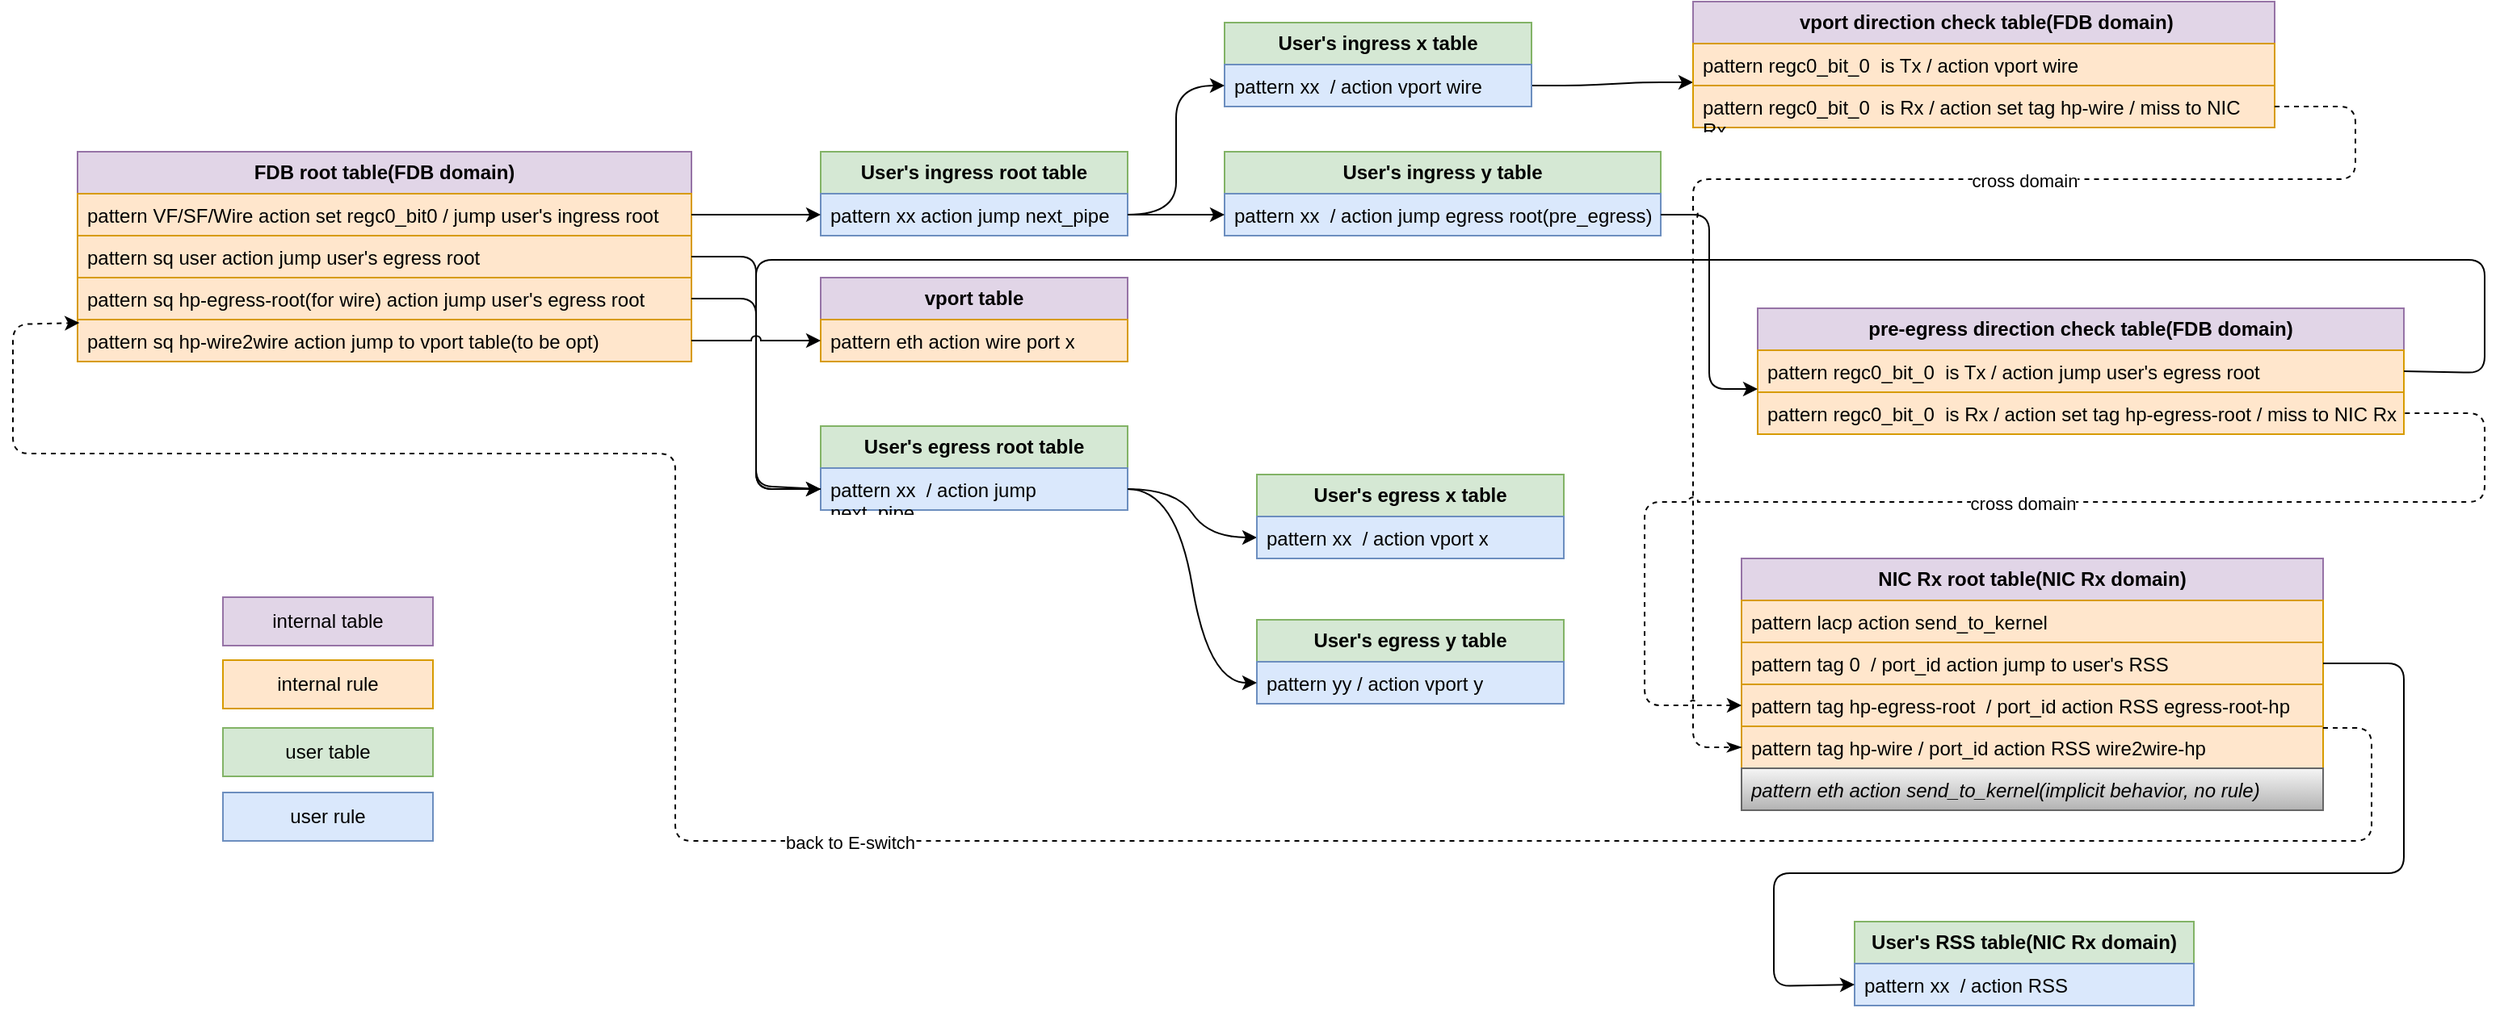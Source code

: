 <mxfile version="24.7.5">
  <diagram name="expert_mode" id="b5b7bab2-c9e2-2cf4-8b2a-24fd1a2a6d21">
    <mxGraphModel dx="5146" dy="962" grid="1" gridSize="10" guides="1" tooltips="1" connect="1" arrows="1" fold="1" page="1" pageScale="1" pageWidth="1654" pageHeight="1169" background="none" math="0" shadow="0">
      <root>
        <mxCell id="0" />
        <mxCell id="1" parent="0" />
        <mxCell id="UnsOOIOdPJSRqgi3kDaE-17" value="&lt;b&gt;FDB root table(FDB domain)&lt;/b&gt;" style="swimlane;fontStyle=0;childLayout=stackLayout;horizontal=1;startSize=26;horizontalStack=0;resizeParent=1;resizeParentMax=0;resizeLast=0;collapsible=1;marginBottom=0;whiteSpace=wrap;html=1;fillColor=#e1d5e7;strokeColor=#9673a6;" vertex="1" parent="1">
          <mxGeometry x="-3250" y="493" width="380" height="130" as="geometry">
            <mxRectangle x="100" y="450" width="120" height="30" as="alternateBounds" />
          </mxGeometry>
        </mxCell>
        <mxCell id="UnsOOIOdPJSRqgi3kDaE-18" value="pattern VF/SF/Wire action set regc0_bit0 / jump user&#39;s ingress root" style="text;strokeColor=#d79b00;fillColor=#ffe6cc;align=left;verticalAlign=top;spacingLeft=4;spacingRight=4;overflow=hidden;rotatable=0;points=[[0,0.5],[1,0.5]];portConstraint=eastwest;whiteSpace=wrap;html=1;" vertex="1" parent="UnsOOIOdPJSRqgi3kDaE-17">
          <mxGeometry y="26" width="380" height="26" as="geometry" />
        </mxCell>
        <mxCell id="UnsOOIOdPJSRqgi3kDaE-19" value="pattern sq user action jump user&#39;s egress root" style="text;strokeColor=#d79b00;fillColor=#ffe6cc;align=left;verticalAlign=top;spacingLeft=4;spacingRight=4;overflow=hidden;rotatable=0;points=[[0,0.5],[1,0.5]];portConstraint=eastwest;whiteSpace=wrap;html=1;" vertex="1" parent="UnsOOIOdPJSRqgi3kDaE-17">
          <mxGeometry y="52" width="380" height="26" as="geometry" />
        </mxCell>
        <mxCell id="UnsOOIOdPJSRqgi3kDaE-20" value="pattern sq hp-egress-root(for wire) action jump user&#39;s egress root" style="text;strokeColor=#d79b00;fillColor=#ffe6cc;align=left;verticalAlign=top;spacingLeft=4;spacingRight=4;overflow=hidden;rotatable=0;points=[[0,0.5],[1,0.5]];portConstraint=eastwest;whiteSpace=wrap;html=1;" vertex="1" parent="UnsOOIOdPJSRqgi3kDaE-17">
          <mxGeometry y="78" width="380" height="26" as="geometry" />
        </mxCell>
        <mxCell id="UnsOOIOdPJSRqgi3kDaE-21" value="pattern sq hp-wire2wire action jump to vport table(to be opt)" style="text;strokeColor=#d79b00;fillColor=#ffe6cc;align=left;verticalAlign=top;spacingLeft=4;spacingRight=4;overflow=hidden;rotatable=0;points=[[0,0.5],[1,0.5]];portConstraint=eastwest;whiteSpace=wrap;html=1;" vertex="1" parent="UnsOOIOdPJSRqgi3kDaE-17">
          <mxGeometry y="104" width="380" height="26" as="geometry" />
        </mxCell>
        <mxCell id="UnsOOIOdPJSRqgi3kDaE-22" value="&lt;b&gt;User&#39;s ingress root table&lt;br&gt;&lt;/b&gt;" style="swimlane;fontStyle=0;childLayout=stackLayout;horizontal=1;startSize=26;horizontalStack=0;resizeParent=1;resizeParentMax=0;resizeLast=0;collapsible=1;marginBottom=0;whiteSpace=wrap;html=1;fillColor=#d5e8d4;strokeColor=#82b366;" vertex="1" parent="1">
          <mxGeometry x="-2790" y="493" width="190" height="52" as="geometry">
            <mxRectangle x="100" y="450" width="120" height="30" as="alternateBounds" />
          </mxGeometry>
        </mxCell>
        <mxCell id="UnsOOIOdPJSRqgi3kDaE-23" value="pattern xx action jump next_pipe" style="text;strokeColor=#6c8ebf;fillColor=#dae8fc;align=left;verticalAlign=top;spacingLeft=4;spacingRight=4;overflow=hidden;rotatable=0;points=[[0,0.5],[1,0.5]];portConstraint=eastwest;whiteSpace=wrap;html=1;" vertex="1" parent="UnsOOIOdPJSRqgi3kDaE-22">
          <mxGeometry y="26" width="190" height="26" as="geometry" />
        </mxCell>
        <mxCell id="UnsOOIOdPJSRqgi3kDaE-85" style="edgeStyle=entityRelationEdgeStyle;rounded=0;orthogonalLoop=1;jettySize=auto;html=1;exitX=1;exitY=0.75;exitDx=0;exitDy=0;entryX=0;entryY=0.75;entryDx=0;entryDy=0;elbow=vertical;curved=1;" edge="1" parent="1" source="UnsOOIOdPJSRqgi3kDaE-27" target="UnsOOIOdPJSRqgi3kDaE-46">
          <mxGeometry relative="1" as="geometry" />
        </mxCell>
        <mxCell id="UnsOOIOdPJSRqgi3kDaE-27" value="&lt;b&gt;User&#39;s egress root table&lt;br&gt;&lt;/b&gt;" style="swimlane;fontStyle=0;childLayout=stackLayout;horizontal=1;startSize=26;horizontalStack=0;resizeParent=1;resizeParentMax=0;resizeLast=0;collapsible=1;marginBottom=0;whiteSpace=wrap;html=1;fillColor=#d5e8d4;strokeColor=#82b366;" vertex="1" parent="1">
          <mxGeometry x="-2790" y="663" width="190" height="52" as="geometry">
            <mxRectangle x="100" y="450" width="120" height="30" as="alternateBounds" />
          </mxGeometry>
        </mxCell>
        <mxCell id="UnsOOIOdPJSRqgi3kDaE-28" value="pattern xx&amp;nbsp; / action jump next_pipe" style="text;strokeColor=#6c8ebf;fillColor=#dae8fc;align=left;verticalAlign=top;spacingLeft=4;spacingRight=4;overflow=hidden;rotatable=0;points=[[0,0.5],[1,0.5]];portConstraint=eastwest;whiteSpace=wrap;html=1;" vertex="1" parent="UnsOOIOdPJSRqgi3kDaE-27">
          <mxGeometry y="26" width="190" height="26" as="geometry" />
        </mxCell>
        <mxCell id="UnsOOIOdPJSRqgi3kDaE-32" style="edgeStyle=orthogonalEdgeStyle;rounded=1;orthogonalLoop=1;jettySize=auto;html=1;entryX=0;entryY=0.5;entryDx=0;entryDy=0;curved=0;" edge="1" parent="1" source="UnsOOIOdPJSRqgi3kDaE-20" target="UnsOOIOdPJSRqgi3kDaE-28">
          <mxGeometry relative="1" as="geometry" />
        </mxCell>
        <mxCell id="UnsOOIOdPJSRqgi3kDaE-34" style="edgeStyle=orthogonalEdgeStyle;rounded=1;orthogonalLoop=1;jettySize=auto;html=1;entryX=0;entryY=0.75;entryDx=0;entryDy=0;curved=0;" edge="1" parent="1" source="UnsOOIOdPJSRqgi3kDaE-19" target="UnsOOIOdPJSRqgi3kDaE-27">
          <mxGeometry relative="1" as="geometry" />
        </mxCell>
        <mxCell id="UnsOOIOdPJSRqgi3kDaE-35" value="&lt;b&gt;vport table&lt;br&gt;&lt;/b&gt;" style="swimlane;fontStyle=0;childLayout=stackLayout;horizontal=1;startSize=26;horizontalStack=0;resizeParent=1;resizeParentMax=0;resizeLast=0;collapsible=1;marginBottom=0;whiteSpace=wrap;html=1;fillColor=#e1d5e7;strokeColor=#9673a6;" vertex="1" parent="1">
          <mxGeometry x="-2790" y="571" width="190" height="52" as="geometry">
            <mxRectangle x="100" y="450" width="120" height="30" as="alternateBounds" />
          </mxGeometry>
        </mxCell>
        <mxCell id="UnsOOIOdPJSRqgi3kDaE-36" value="pattern eth action wire port x" style="text;strokeColor=#d79b00;fillColor=#ffe6cc;align=left;verticalAlign=top;spacingLeft=4;spacingRight=4;overflow=hidden;rotatable=0;points=[[0,0.5],[1,0.5]];portConstraint=eastwest;whiteSpace=wrap;html=1;" vertex="1" parent="UnsOOIOdPJSRqgi3kDaE-35">
          <mxGeometry y="26" width="190" height="26" as="geometry" />
        </mxCell>
        <mxCell id="UnsOOIOdPJSRqgi3kDaE-44" style="edgeStyle=entityRelationEdgeStyle;rounded=0;orthogonalLoop=1;jettySize=auto;html=1;elbow=vertical;jumpStyle=arc;" edge="1" parent="1" source="UnsOOIOdPJSRqgi3kDaE-21" target="UnsOOIOdPJSRqgi3kDaE-36">
          <mxGeometry relative="1" as="geometry" />
        </mxCell>
        <mxCell id="UnsOOIOdPJSRqgi3kDaE-45" style="edgeStyle=entityRelationEdgeStyle;rounded=1;orthogonalLoop=1;jettySize=auto;html=1;entryX=0;entryY=0.75;entryDx=0;entryDy=0;elbow=vertical;curved=0;" edge="1" parent="1" source="UnsOOIOdPJSRqgi3kDaE-18" target="UnsOOIOdPJSRqgi3kDaE-22">
          <mxGeometry relative="1" as="geometry" />
        </mxCell>
        <mxCell id="UnsOOIOdPJSRqgi3kDaE-46" value="&lt;b&gt;User&#39;s egress x table&lt;br&gt;&lt;/b&gt;" style="swimlane;fontStyle=0;childLayout=stackLayout;horizontal=1;startSize=26;horizontalStack=0;resizeParent=1;resizeParentMax=0;resizeLast=0;collapsible=1;marginBottom=0;whiteSpace=wrap;html=1;fillColor=#d5e8d4;strokeColor=#82b366;" vertex="1" parent="1">
          <mxGeometry x="-2520" y="693" width="190" height="52" as="geometry">
            <mxRectangle x="100" y="450" width="120" height="30" as="alternateBounds" />
          </mxGeometry>
        </mxCell>
        <mxCell id="UnsOOIOdPJSRqgi3kDaE-47" value="pattern xx&amp;nbsp; / action vport x" style="text;strokeColor=#6c8ebf;fillColor=#dae8fc;align=left;verticalAlign=top;spacingLeft=4;spacingRight=4;overflow=hidden;rotatable=0;points=[[0,0.5],[1,0.5]];portConstraint=eastwest;whiteSpace=wrap;html=1;" vertex="1" parent="UnsOOIOdPJSRqgi3kDaE-46">
          <mxGeometry y="26" width="190" height="26" as="geometry" />
        </mxCell>
        <mxCell id="UnsOOIOdPJSRqgi3kDaE-73" style="edgeStyle=entityRelationEdgeStyle;rounded=1;orthogonalLoop=1;jettySize=auto;html=1;exitX=1;exitY=0.75;exitDx=0;exitDy=0;elbow=vertical;entryX=0;entryY=0.923;entryDx=0;entryDy=0;entryPerimeter=0;curved=0;" edge="1" parent="1" source="UnsOOIOdPJSRqgi3kDaE-48" target="UnsOOIOdPJSRqgi3kDaE-57">
          <mxGeometry relative="1" as="geometry">
            <mxPoint x="-2210" y="453" as="targetPoint" />
            <Array as="points">
              <mxPoint x="-2300" y="413" />
            </Array>
          </mxGeometry>
        </mxCell>
        <mxCell id="UnsOOIOdPJSRqgi3kDaE-48" value="&lt;b&gt;User&#39;s ingress x table&lt;br&gt;&lt;/b&gt;" style="swimlane;fontStyle=0;childLayout=stackLayout;horizontal=1;startSize=26;horizontalStack=0;resizeParent=1;resizeParentMax=0;resizeLast=0;collapsible=1;marginBottom=0;whiteSpace=wrap;html=1;fillColor=#d5e8d4;strokeColor=#82b366;" vertex="1" parent="1">
          <mxGeometry x="-2540" y="413" width="190" height="52" as="geometry">
            <mxRectangle x="100" y="450" width="120" height="30" as="alternateBounds" />
          </mxGeometry>
        </mxCell>
        <mxCell id="UnsOOIOdPJSRqgi3kDaE-49" value="pattern xx&amp;nbsp; / action vport wire" style="text;strokeColor=#6c8ebf;fillColor=#dae8fc;align=left;verticalAlign=top;spacingLeft=4;spacingRight=4;overflow=hidden;rotatable=0;points=[[0,0.5],[1,0.5]];portConstraint=eastwest;whiteSpace=wrap;html=1;" vertex="1" parent="UnsOOIOdPJSRqgi3kDaE-48">
          <mxGeometry y="26" width="190" height="26" as="geometry" />
        </mxCell>
        <mxCell id="UnsOOIOdPJSRqgi3kDaE-50" value="&lt;b&gt;User&#39;s ingress y table&lt;br&gt;&lt;/b&gt;" style="swimlane;fontStyle=0;childLayout=stackLayout;horizontal=1;startSize=26;horizontalStack=0;resizeParent=1;resizeParentMax=0;resizeLast=0;collapsible=1;marginBottom=0;whiteSpace=wrap;html=1;fillColor=#d5e8d4;strokeColor=#82b366;" vertex="1" parent="1">
          <mxGeometry x="-2540" y="493" width="270" height="52" as="geometry">
            <mxRectangle x="100" y="450" width="120" height="30" as="alternateBounds" />
          </mxGeometry>
        </mxCell>
        <mxCell id="UnsOOIOdPJSRqgi3kDaE-51" value="pattern xx&amp;nbsp; / action jump egress root(pre_egress)" style="text;strokeColor=#6c8ebf;fillColor=#dae8fc;align=left;verticalAlign=top;spacingLeft=4;spacingRight=4;overflow=hidden;rotatable=0;points=[[0,0.5],[1,0.5]];portConstraint=eastwest;whiteSpace=wrap;html=1;" vertex="1" parent="UnsOOIOdPJSRqgi3kDaE-50">
          <mxGeometry y="26" width="270" height="26" as="geometry" />
        </mxCell>
        <mxCell id="UnsOOIOdPJSRqgi3kDaE-53" value="" style="endArrow=classic;html=1;rounded=0;elbow=vertical;exitX=1;exitY=0.5;exitDx=0;exitDy=0;entryX=0;entryY=0.75;entryDx=0;entryDy=0;" edge="1" parent="1" source="UnsOOIOdPJSRqgi3kDaE-23" target="UnsOOIOdPJSRqgi3kDaE-50">
          <mxGeometry width="50" height="50" relative="1" as="geometry">
            <mxPoint x="-2610" y="543" as="sourcePoint" />
            <mxPoint x="-2440" y="533" as="targetPoint" />
          </mxGeometry>
        </mxCell>
        <mxCell id="UnsOOIOdPJSRqgi3kDaE-55" style="edgeStyle=entityRelationEdgeStyle;rounded=0;orthogonalLoop=1;jettySize=auto;html=1;entryX=0;entryY=0.75;entryDx=0;entryDy=0;elbow=vertical;curved=1;" edge="1" parent="1" source="UnsOOIOdPJSRqgi3kDaE-23" target="UnsOOIOdPJSRqgi3kDaE-48">
          <mxGeometry relative="1" as="geometry">
            <Array as="points">
              <mxPoint x="-2510" y="483" />
            </Array>
          </mxGeometry>
        </mxCell>
        <mxCell id="UnsOOIOdPJSRqgi3kDaE-56" value="&lt;b&gt;&amp;nbsp;vport direction check table(FDB domain)&lt;br&gt;&lt;/b&gt;" style="swimlane;fontStyle=0;childLayout=stackLayout;horizontal=1;startSize=26;horizontalStack=0;resizeParent=1;resizeParentMax=0;resizeLast=0;collapsible=1;marginBottom=0;whiteSpace=wrap;html=1;fillColor=#e1d5e7;strokeColor=#9673a6;" vertex="1" parent="1">
          <mxGeometry x="-2250" y="400" width="360" height="78" as="geometry">
            <mxRectangle x="100" y="450" width="120" height="30" as="alternateBounds" />
          </mxGeometry>
        </mxCell>
        <mxCell id="UnsOOIOdPJSRqgi3kDaE-57" value="pattern regc0_bit_0&amp;nbsp; is Tx / action vport wire" style="text;strokeColor=#d79b00;fillColor=#ffe6cc;align=left;verticalAlign=top;spacingLeft=4;spacingRight=4;overflow=hidden;rotatable=0;points=[[0,0.5],[1,0.5]];portConstraint=eastwest;whiteSpace=wrap;html=1;" vertex="1" parent="UnsOOIOdPJSRqgi3kDaE-56">
          <mxGeometry y="26" width="360" height="26" as="geometry" />
        </mxCell>
        <mxCell id="UnsOOIOdPJSRqgi3kDaE-60" value="pattern regc0_bit_0&amp;nbsp; is Rx / action set tag hp-wire / miss to NIC Rx" style="text;strokeColor=#d79b00;fillColor=#ffe6cc;align=left;verticalAlign=top;spacingLeft=4;spacingRight=4;overflow=hidden;rotatable=0;points=[[0,0.5],[1,0.5]];portConstraint=eastwest;whiteSpace=wrap;html=1;" vertex="1" parent="UnsOOIOdPJSRqgi3kDaE-56">
          <mxGeometry y="52" width="360" height="26" as="geometry" />
        </mxCell>
        <mxCell id="UnsOOIOdPJSRqgi3kDaE-61" value="&lt;b&gt;User&#39;s egress y table&lt;br&gt;&lt;/b&gt;" style="swimlane;fontStyle=0;childLayout=stackLayout;horizontal=1;startSize=26;horizontalStack=0;resizeParent=1;resizeParentMax=0;resizeLast=0;collapsible=1;marginBottom=0;whiteSpace=wrap;html=1;fillColor=#d5e8d4;strokeColor=#82b366;" vertex="1" parent="1">
          <mxGeometry x="-2520" y="783" width="190" height="52" as="geometry">
            <mxRectangle x="100" y="450" width="120" height="30" as="alternateBounds" />
          </mxGeometry>
        </mxCell>
        <mxCell id="UnsOOIOdPJSRqgi3kDaE-62" value="pattern yy / action vport y" style="text;strokeColor=#6c8ebf;fillColor=#dae8fc;align=left;verticalAlign=top;spacingLeft=4;spacingRight=4;overflow=hidden;rotatable=0;points=[[0,0.5],[1,0.5]];portConstraint=eastwest;whiteSpace=wrap;html=1;" vertex="1" parent="UnsOOIOdPJSRqgi3kDaE-61">
          <mxGeometry y="26" width="190" height="26" as="geometry" />
        </mxCell>
        <mxCell id="UnsOOIOdPJSRqgi3kDaE-63" value="&lt;b&gt;pre-egress direction check table(FDB domain)&lt;br&gt;&lt;/b&gt;" style="swimlane;fontStyle=0;childLayout=stackLayout;horizontal=1;startSize=26;horizontalStack=0;resizeParent=1;resizeParentMax=0;resizeLast=0;collapsible=1;marginBottom=0;whiteSpace=wrap;html=1;fillColor=#e1d5e7;strokeColor=#9673a6;" vertex="1" parent="1">
          <mxGeometry x="-2210" y="590" width="400" height="78" as="geometry">
            <mxRectangle x="100" y="450" width="120" height="30" as="alternateBounds" />
          </mxGeometry>
        </mxCell>
        <mxCell id="UnsOOIOdPJSRqgi3kDaE-64" value="pattern regc0_bit_0&amp;nbsp; is Tx / action jump user&#39;s egress root" style="text;strokeColor=#d79b00;fillColor=#ffe6cc;align=left;verticalAlign=top;spacingLeft=4;spacingRight=4;overflow=hidden;rotatable=0;points=[[0,0.5],[1,0.5]];portConstraint=eastwest;whiteSpace=wrap;html=1;" vertex="1" parent="UnsOOIOdPJSRqgi3kDaE-63">
          <mxGeometry y="26" width="400" height="26" as="geometry" />
        </mxCell>
        <mxCell id="UnsOOIOdPJSRqgi3kDaE-65" value="pattern regc0_bit_0&amp;nbsp; is Rx / action set tag hp-egress-root / miss to NIC Rx" style="text;strokeColor=#d79b00;fillColor=#ffe6cc;align=left;verticalAlign=top;spacingLeft=4;spacingRight=4;overflow=hidden;rotatable=0;points=[[0,0.5],[1,0.5]];portConstraint=eastwest;whiteSpace=wrap;html=1;" vertex="1" parent="UnsOOIOdPJSRqgi3kDaE-63">
          <mxGeometry y="52" width="400" height="26" as="geometry" />
        </mxCell>
        <mxCell id="UnsOOIOdPJSRqgi3kDaE-66" value="&lt;b&gt;NIC Rx root table(NIC Rx domain)&lt;br&gt;&lt;/b&gt;" style="swimlane;fontStyle=0;childLayout=stackLayout;horizontal=1;startSize=26;horizontalStack=0;resizeParent=1;resizeParentMax=0;resizeLast=0;collapsible=1;marginBottom=0;whiteSpace=wrap;html=1;fillColor=#e1d5e7;strokeColor=#9673a6;" vertex="1" parent="1">
          <mxGeometry x="-2220" y="745" width="360" height="156" as="geometry">
            <mxRectangle x="100" y="450" width="120" height="30" as="alternateBounds" />
          </mxGeometry>
        </mxCell>
        <mxCell id="UnsOOIOdPJSRqgi3kDaE-67" value="pattern lacp action send_to_kernel" style="text;strokeColor=#d79b00;fillColor=#ffe6cc;align=left;verticalAlign=top;spacingLeft=4;spacingRight=4;overflow=hidden;rotatable=0;points=[[0,0.5],[1,0.5]];portConstraint=eastwest;whiteSpace=wrap;html=1;" vertex="1" parent="UnsOOIOdPJSRqgi3kDaE-66">
          <mxGeometry y="26" width="360" height="26" as="geometry" />
        </mxCell>
        <mxCell id="UnsOOIOdPJSRqgi3kDaE-69" value="pattern tag 0&amp;nbsp; / port_id action jump to user&#39;s RSS" style="text;strokeColor=#d79b00;fillColor=#ffe6cc;align=left;verticalAlign=top;spacingLeft=4;spacingRight=4;overflow=hidden;rotatable=0;points=[[0,0.5],[1,0.5]];portConstraint=eastwest;whiteSpace=wrap;html=1;" vertex="1" parent="UnsOOIOdPJSRqgi3kDaE-66">
          <mxGeometry y="52" width="360" height="26" as="geometry" />
        </mxCell>
        <mxCell id="UnsOOIOdPJSRqgi3kDaE-70" value="pattern tag hp-egress-root&amp;nbsp; / port_id action RSS egress-root-hp" style="text;strokeColor=#d79b00;fillColor=#ffe6cc;align=left;verticalAlign=top;spacingLeft=4;spacingRight=4;overflow=hidden;rotatable=0;points=[[0,0.5],[1,0.5]];portConstraint=eastwest;whiteSpace=wrap;html=1;" vertex="1" parent="UnsOOIOdPJSRqgi3kDaE-66">
          <mxGeometry y="78" width="360" height="26" as="geometry" />
        </mxCell>
        <mxCell id="UnsOOIOdPJSRqgi3kDaE-68" value="pattern tag hp-wire / port_id action RSS wire2wire-hp" style="text;strokeColor=#d79b00;fillColor=#ffe6cc;align=left;verticalAlign=top;spacingLeft=4;spacingRight=4;overflow=hidden;rotatable=0;points=[[0,0.5],[1,0.5]];portConstraint=eastwest;whiteSpace=wrap;html=1;" vertex="1" parent="UnsOOIOdPJSRqgi3kDaE-66">
          <mxGeometry y="104" width="360" height="26" as="geometry" />
        </mxCell>
        <mxCell id="UnsOOIOdPJSRqgi3kDaE-71" value="&lt;i&gt;pattern eth action send_to_kernel(implicit behavior, no rule)&lt;/i&gt;" style="text;strokeColor=#666666;fillColor=#f5f5f5;align=left;verticalAlign=top;spacingLeft=4;spacingRight=4;overflow=hidden;rotatable=0;points=[[0,0.5],[1,0.5]];portConstraint=eastwest;whiteSpace=wrap;html=1;gradientColor=#b3b3b3;" vertex="1" parent="UnsOOIOdPJSRqgi3kDaE-66">
          <mxGeometry y="130" width="360" height="26" as="geometry" />
        </mxCell>
        <mxCell id="UnsOOIOdPJSRqgi3kDaE-75" style="edgeStyle=entityRelationEdgeStyle;rounded=1;orthogonalLoop=1;jettySize=auto;html=1;elbow=vertical;curved=0;" edge="1" parent="1" source="UnsOOIOdPJSRqgi3kDaE-51">
          <mxGeometry relative="1" as="geometry">
            <mxPoint x="-2210" y="640" as="targetPoint" />
          </mxGeometry>
        </mxCell>
        <mxCell id="UnsOOIOdPJSRqgi3kDaE-82" value="" style="endArrow=classicThin;html=1;rounded=1;elbow=vertical;exitX=1;exitY=0.5;exitDx=0;exitDy=0;entryX=0;entryY=0.75;entryDx=0;entryDy=0;jumpStyle=arc;curved=0;endFill=1;strokeColor=default;dashed=1;" edge="1" parent="1" source="UnsOOIOdPJSRqgi3kDaE-60" target="UnsOOIOdPJSRqgi3kDaE-66">
          <mxGeometry width="50" height="50" relative="1" as="geometry">
            <mxPoint x="-1860" y="510" as="sourcePoint" />
            <mxPoint x="-2250" y="860" as="targetPoint" />
            <Array as="points">
              <mxPoint x="-1840" y="465" />
              <mxPoint x="-1840" y="510" />
              <mxPoint x="-2250" y="510" />
              <mxPoint x="-2250" y="862" />
            </Array>
          </mxGeometry>
        </mxCell>
        <mxCell id="UnsOOIOdPJSRqgi3kDaE-98" value="cross domain" style="edgeLabel;html=1;align=center;verticalAlign=middle;resizable=0;points=[];" vertex="1" connectable="0" parent="UnsOOIOdPJSRqgi3kDaE-82">
          <mxGeometry x="-0.324" y="1" relative="1" as="geometry">
            <mxPoint as="offset" />
          </mxGeometry>
        </mxCell>
        <mxCell id="UnsOOIOdPJSRqgi3kDaE-86" style="edgeStyle=entityRelationEdgeStyle;rounded=0;orthogonalLoop=1;jettySize=auto;html=1;entryX=0;entryY=0.75;entryDx=0;entryDy=0;elbow=vertical;curved=1;" edge="1" parent="1" source="UnsOOIOdPJSRqgi3kDaE-28" target="UnsOOIOdPJSRqgi3kDaE-61">
          <mxGeometry relative="1" as="geometry">
            <Array as="points">
              <mxPoint x="-2580" y="760" />
            </Array>
          </mxGeometry>
        </mxCell>
        <mxCell id="UnsOOIOdPJSRqgi3kDaE-88" value="" style="endArrow=none;html=1;rounded=1;elbow=vertical;entryX=1;entryY=0.5;entryDx=0;entryDy=0;exitX=0;exitY=0.5;exitDx=0;exitDy=0;jumpStyle=arc;endFill=0;curved=0;startArrow=classic;startFill=1;dashed=1;" edge="1" parent="1" source="UnsOOIOdPJSRqgi3kDaE-70" target="UnsOOIOdPJSRqgi3kDaE-65">
          <mxGeometry width="50" height="50" relative="1" as="geometry">
            <mxPoint x="-2270" y="830" as="sourcePoint" />
            <mxPoint x="-2350" y="660" as="targetPoint" />
            <Array as="points">
              <mxPoint x="-2280" y="836" />
              <mxPoint x="-2280" y="710" />
              <mxPoint x="-1760" y="710" />
              <mxPoint x="-1760" y="655" />
            </Array>
          </mxGeometry>
        </mxCell>
        <mxCell id="UnsOOIOdPJSRqgi3kDaE-99" value="cross domain" style="edgeLabel;html=1;align=center;verticalAlign=middle;resizable=0;points=[];" vertex="1" connectable="0" parent="UnsOOIOdPJSRqgi3kDaE-88">
          <mxGeometry x="0.036" y="-1" relative="1" as="geometry">
            <mxPoint as="offset" />
          </mxGeometry>
        </mxCell>
        <mxCell id="UnsOOIOdPJSRqgi3kDaE-89" value="&lt;b&gt;User&#39;s RSS table(NIC Rx domain)&lt;br&gt;&lt;/b&gt;" style="swimlane;fontStyle=0;childLayout=stackLayout;horizontal=1;startSize=26;horizontalStack=0;resizeParent=1;resizeParentMax=0;resizeLast=0;collapsible=1;marginBottom=0;whiteSpace=wrap;html=1;fillColor=#d5e8d4;strokeColor=#82b366;" vertex="1" parent="1">
          <mxGeometry x="-2150" y="970" width="210" height="52" as="geometry">
            <mxRectangle x="100" y="450" width="120" height="30" as="alternateBounds" />
          </mxGeometry>
        </mxCell>
        <mxCell id="UnsOOIOdPJSRqgi3kDaE-90" value="pattern xx&amp;nbsp; / action RSS" style="text;strokeColor=#6c8ebf;fillColor=#dae8fc;align=left;verticalAlign=top;spacingLeft=4;spacingRight=4;overflow=hidden;rotatable=0;points=[[0,0.5],[1,0.5]];portConstraint=eastwest;whiteSpace=wrap;html=1;" vertex="1" parent="UnsOOIOdPJSRqgi3kDaE-89">
          <mxGeometry y="26" width="210" height="26" as="geometry" />
        </mxCell>
        <mxCell id="UnsOOIOdPJSRqgi3kDaE-91" value="" style="endArrow=none;html=1;rounded=1;elbow=vertical;exitX=1;exitY=0.5;exitDx=0;exitDy=0;entryX=0;entryY=0.75;entryDx=0;entryDy=0;curved=0;" edge="1" parent="1" source="UnsOOIOdPJSRqgi3kDaE-64" target="UnsOOIOdPJSRqgi3kDaE-27">
          <mxGeometry width="50" height="50" relative="1" as="geometry">
            <mxPoint x="-2390" y="710" as="sourcePoint" />
            <mxPoint x="-2870" y="710" as="targetPoint" />
            <Array as="points">
              <mxPoint x="-1760" y="630" />
              <mxPoint x="-1760" y="560" />
              <mxPoint x="-2830" y="560" />
              <mxPoint x="-2830" y="700" />
            </Array>
          </mxGeometry>
        </mxCell>
        <mxCell id="UnsOOIOdPJSRqgi3kDaE-92" value="" style="endArrow=classic;html=1;rounded=1;elbow=vertical;exitX=1;exitY=0.5;exitDx=0;exitDy=0;entryX=0;entryY=0.75;entryDx=0;entryDy=0;curved=0;endFill=1;" edge="1" parent="1" source="UnsOOIOdPJSRqgi3kDaE-69" target="UnsOOIOdPJSRqgi3kDaE-89">
          <mxGeometry width="50" height="50" relative="1" as="geometry">
            <mxPoint x="-2390" y="710" as="sourcePoint" />
            <mxPoint x="-2200" y="1010" as="targetPoint" />
            <Array as="points">
              <mxPoint x="-1810" y="810" />
              <mxPoint x="-1810" y="940" />
              <mxPoint x="-2200" y="940" />
              <mxPoint x="-2200" y="1010" />
            </Array>
          </mxGeometry>
        </mxCell>
        <mxCell id="UnsOOIOdPJSRqgi3kDaE-93" value="internal table" style="rounded=0;whiteSpace=wrap;html=1;fillColor=#e1d5e7;strokeColor=#9673a6;" vertex="1" parent="1">
          <mxGeometry x="-3160" y="769" width="130" height="30" as="geometry" />
        </mxCell>
        <mxCell id="UnsOOIOdPJSRqgi3kDaE-94" value="user table" style="rounded=0;whiteSpace=wrap;html=1;fillColor=#d5e8d4;strokeColor=#82b366;" vertex="1" parent="1">
          <mxGeometry x="-3160" y="850" width="130" height="30" as="geometry" />
        </mxCell>
        <mxCell id="UnsOOIOdPJSRqgi3kDaE-95" value="internal rule" style="rounded=0;whiteSpace=wrap;html=1;fillColor=#ffe6cc;strokeColor=#d79b00;" vertex="1" parent="1">
          <mxGeometry x="-3160" y="808" width="130" height="30" as="geometry" />
        </mxCell>
        <mxCell id="UnsOOIOdPJSRqgi3kDaE-97" value="user rule" style="rounded=0;whiteSpace=wrap;html=1;fillColor=#dae8fc;strokeColor=#6c8ebf;" vertex="1" parent="1">
          <mxGeometry x="-3160" y="890" width="130" height="30" as="geometry" />
        </mxCell>
        <mxCell id="UnsOOIOdPJSRqgi3kDaE-100" value="" style="endArrow=classic;html=1;rounded=1;elbow=vertical;entryX=0.003;entryY=1.077;entryDx=0;entryDy=0;entryPerimeter=0;curved=0;dashed=1;endFill=1;" edge="1" parent="1" target="UnsOOIOdPJSRqgi3kDaE-20">
          <mxGeometry width="50" height="50" relative="1" as="geometry">
            <mxPoint x="-1860" y="850" as="sourcePoint" />
            <mxPoint x="-3270" y="580" as="targetPoint" />
            <Array as="points">
              <mxPoint x="-1830" y="850" />
              <mxPoint x="-1830" y="920" />
              <mxPoint x="-2880" y="920" />
              <mxPoint x="-2880" y="680" />
              <mxPoint x="-3290" y="680" />
              <mxPoint x="-3290" y="600" />
            </Array>
          </mxGeometry>
        </mxCell>
        <mxCell id="UnsOOIOdPJSRqgi3kDaE-101" value="back to E-switch" style="edgeLabel;html=1;align=center;verticalAlign=middle;resizable=0;points=[];" vertex="1" connectable="0" parent="UnsOOIOdPJSRqgi3kDaE-100">
          <mxGeometry x="0.085" y="1" relative="1" as="geometry">
            <mxPoint as="offset" />
          </mxGeometry>
        </mxCell>
      </root>
    </mxGraphModel>
  </diagram>
</mxfile>
